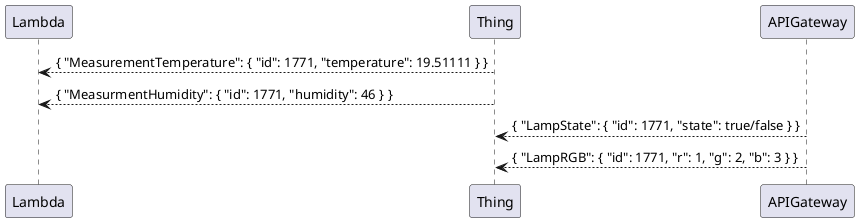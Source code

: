 @startuml thing_input

Lambda <-- Thing: { "MeasurementTemperature": { "id": 1771, "temperature": 19.51111 } }
Lambda <-- Thing: { "MeasurmentHumidity": { "id": 1771, "humidity": 46 } }

' APIGateway --> Thing: { "SetName": { "id": 1771, "name": "new_thing" } }
APIGateway --> Thing: { "LampState": { "id": 1771, "state": true/false } }
APIGateway --> Thing: { "LampRGB": { "id": 1771, "r": 1, "g": 2, "b": 3 } }

@enduml
